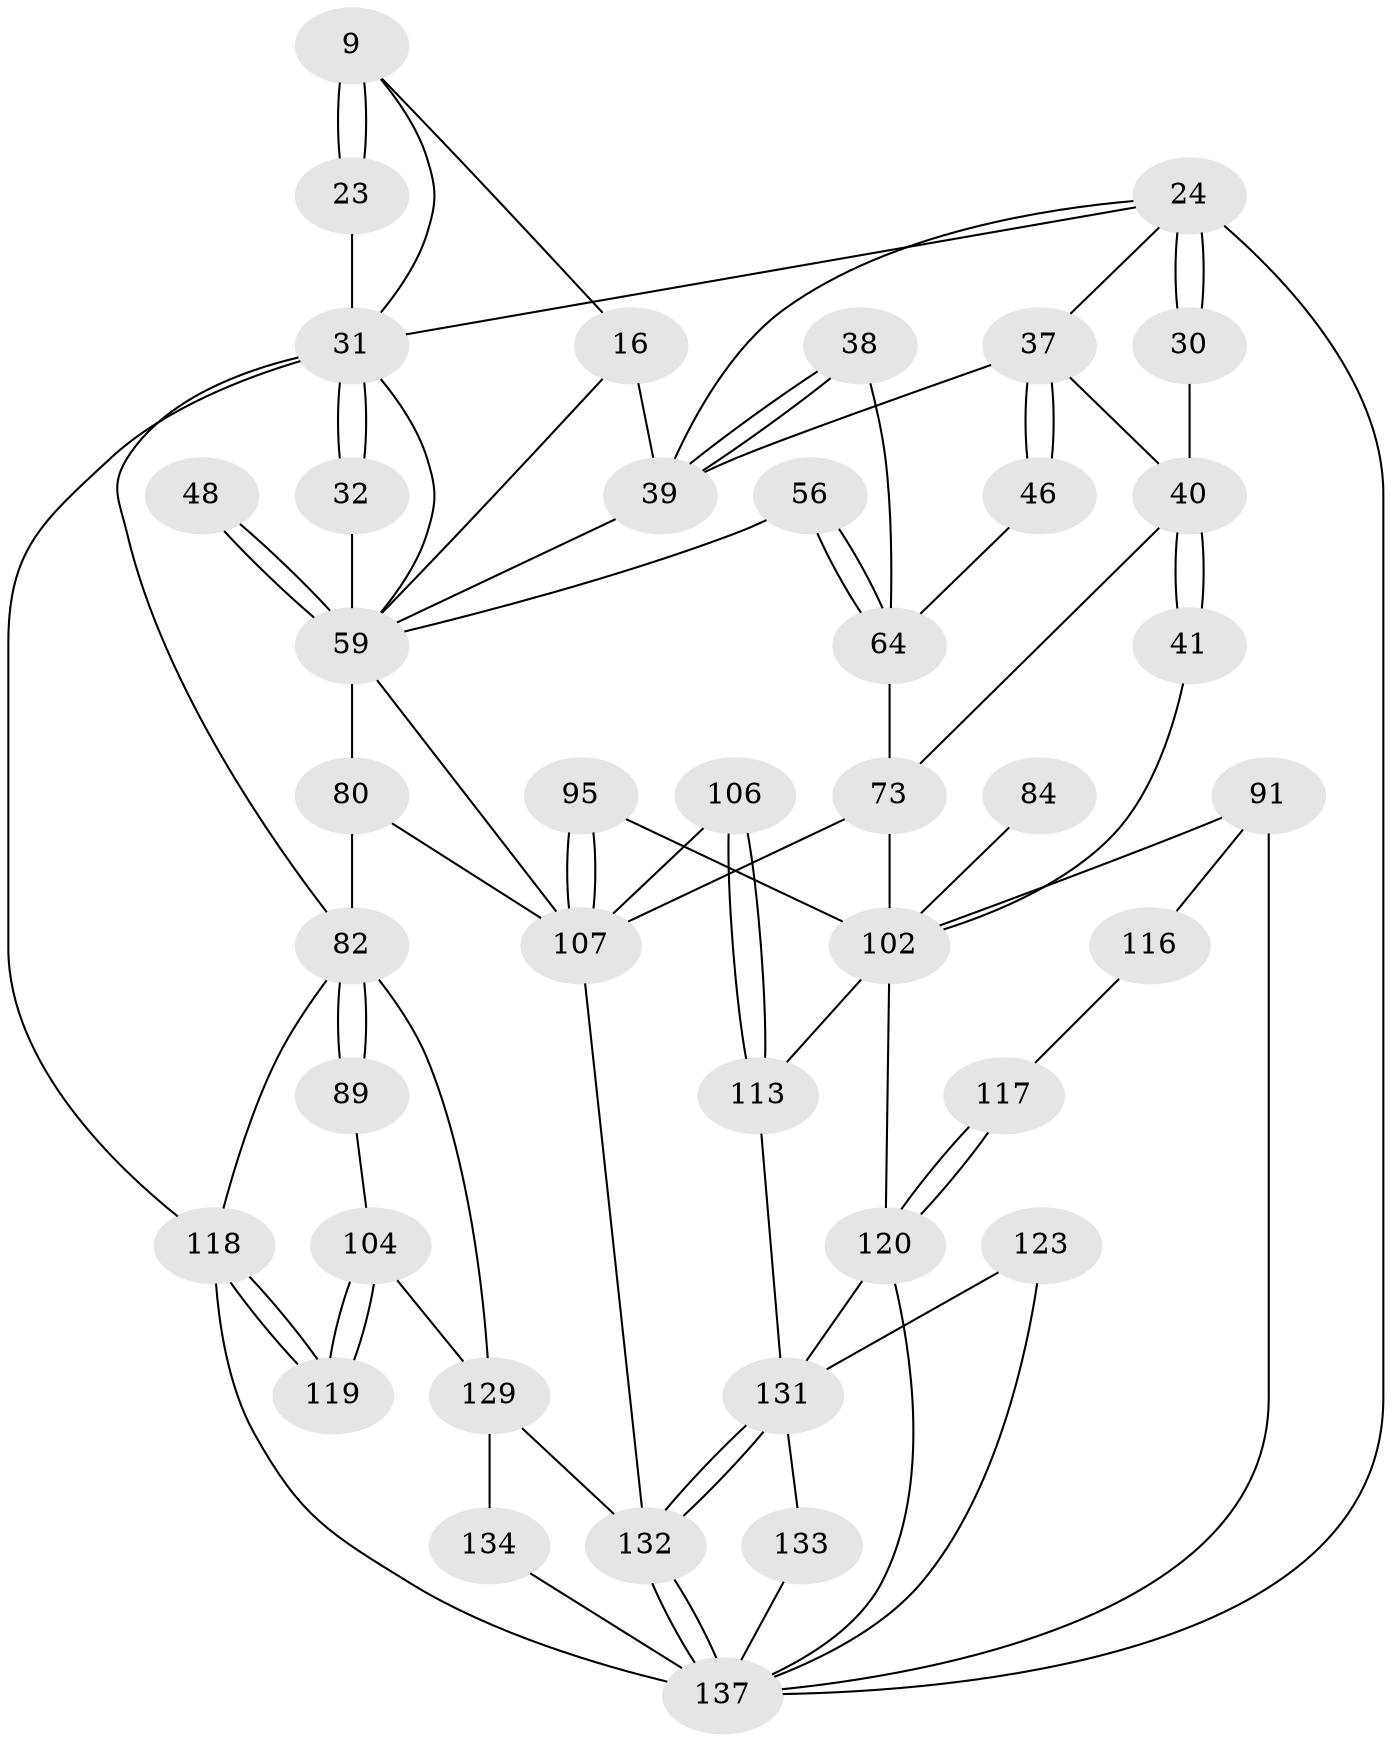 // original degree distribution, {3: 0.014598540145985401, 5: 0.5255474452554745, 4: 0.24087591240875914, 6: 0.21897810218978103}
// Generated by graph-tools (version 1.1) at 2025/06/03/04/25 22:06:52]
// undirected, 41 vertices, 86 edges
graph export_dot {
graph [start="1"]
  node [color=gray90,style=filled];
  9 [pos="+0.17962407760314317+0",super="+8"];
  16 [pos="+0.44183864432146425+0.1199584705559563",super="+7+13"];
  23 [pos="+0.3069324280569532+0.1369092329376919"];
  24 [pos="+0.82902975402291+0.07075432682110791",super="+4"];
  30 [pos="+1+0"];
  31 [pos="+0.07729246922882155+0.20712139281174585",super="+10+11+17+5+22"];
  32 [pos="+0+0.30833247364512345"];
  37 [pos="+0.7990737396115433+0.2623034082286153",super="+27"];
  38 [pos="+0.5349968997279889+0.28798022739872003"];
  39 [pos="+0.5106354130237939+0.28794465463536356",super="+15+29+28"];
  40 [pos="+1+0.1936827423935978",super="+35+34+36"];
  41 [pos="+1+0.16001278862628507"];
  46 [pos="+0.7987121494205941+0.2625691143724046",super="+44"];
  48 [pos="+0.36940747856825684+0.37543754662318807"];
  56 [pos="+0.5875598693474295+0.32302855155928406"];
  59 [pos="+0.3806983138851743+0.39866120263148314",super="+58+49"];
  64 [pos="+0.6604453590158991+0.4182102608190391",super="+53+54+55"];
  73 [pos="+0.6782254492726717+0.5195506052011045",super="+69+72+60"];
  80 [pos="+0.3508926941616571+0.5652891638417208",super="+68+65"];
  82 [pos="+0.22098940459278374+0.6397304267408381",super="+81+66+67"];
  84 [pos="+0.945144090380512+0.548603460572807"];
  89 [pos="+0.19761955069122275+0.6484515732595693"];
  91 [pos="+1+0.7048183974536115",super="+76+75"];
  95 [pos="+0.6342063534994005+0.6928070308076945",super="+90"];
  102 [pos="+0.8016681931365947+0.6647232255324387",super="+86+88+87+92+78"];
  104 [pos="+0.15437118532282898+0.8412343930031805",super="+93"];
  106 [pos="+0.6606832466372942+0.7335671735155461"];
  107 [pos="+0.640545791366386+0.7135975951694947",super="+97+96"];
  113 [pos="+0.6625666430578913+0.8132568056236684",super="+112+105"];
  116 [pos="+0.9460064943846339+0.8692474873585615"];
  117 [pos="+0.9195547704688212+0.8586557117847874"];
  118 [pos="+0+1",super="+19"];
  119 [pos="+0+1",super="+94"];
  120 [pos="+0.8501846133922931+0.9394056168795804",super="+109+108"];
  123 [pos="+0.7885409799497362+0.9190786218396007"];
  129 [pos="+0.36570254974993804+0.9535451507550946",super="+126+103"];
  131 [pos="+0.5873095015869816+0.8984412063212458",super="+122+124"];
  132 [pos="+0.4781604954989945+1",super="+128+115"];
  133 [pos="+0.7042424564752795+1"];
  134 [pos="+0.24508142056001703+0.9922519390293938",super="+127"];
  137 [pos="+0.48156980673085054+1",super="+135+136+125"];
  9 -- 23 [weight=2];
  9 -- 23;
  9 -- 31;
  9 -- 16;
  16 -- 39 [weight=4];
  16 -- 59;
  23 -- 31;
  24 -- 30 [weight=2];
  24 -- 30;
  24 -- 137;
  24 -- 37;
  24 -- 39;
  24 -- 31;
  30 -- 40;
  31 -- 32 [weight=2];
  31 -- 32;
  31 -- 82;
  31 -- 118;
  31 -- 59;
  32 -- 59;
  37 -- 46 [weight=2];
  37 -- 46;
  37 -- 40 [weight=2];
  37 -- 39;
  38 -- 39 [weight=2];
  38 -- 39;
  38 -- 64;
  39 -- 59;
  40 -- 41 [weight=2];
  40 -- 41;
  40 -- 73 [weight=2];
  41 -- 102;
  46 -- 64 [weight=2];
  48 -- 59 [weight=3];
  48 -- 59;
  56 -- 64 [weight=2];
  56 -- 64;
  56 -- 59;
  59 -- 80 [weight=2];
  59 -- 107;
  64 -- 73 [weight=2];
  73 -- 102 [weight=3];
  73 -- 107;
  80 -- 82 [weight=2];
  80 -- 107;
  82 -- 89 [weight=2];
  82 -- 89;
  82 -- 129;
  82 -- 118;
  84 -- 102 [weight=3];
  89 -- 104;
  91 -- 116 [weight=2];
  91 -- 137;
  91 -- 102 [weight=2];
  95 -- 107 [weight=3];
  95 -- 107;
  95 -- 102;
  102 -- 113;
  102 -- 120 [weight=2];
  104 -- 119 [weight=2];
  104 -- 119;
  104 -- 129;
  106 -- 107;
  106 -- 113 [weight=2];
  106 -- 113;
  107 -- 132;
  113 -- 131 [weight=2];
  116 -- 117;
  117 -- 120 [weight=2];
  117 -- 120;
  118 -- 119 [weight=2];
  118 -- 119;
  118 -- 137 [weight=2];
  120 -- 131;
  120 -- 137;
  123 -- 131 [weight=2];
  123 -- 137;
  129 -- 134 [weight=3];
  129 -- 132 [weight=2];
  131 -- 132 [weight=2];
  131 -- 132;
  131 -- 133 [weight=2];
  132 -- 137;
  132 -- 137;
  133 -- 137;
  134 -- 137;
}
